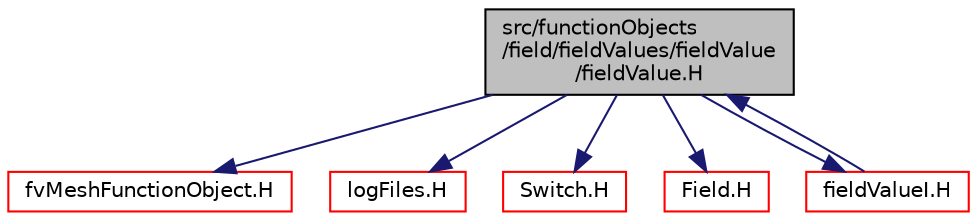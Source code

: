 digraph "src/functionObjects/field/fieldValues/fieldValue/fieldValue.H"
{
  bgcolor="transparent";
  edge [fontname="Helvetica",fontsize="10",labelfontname="Helvetica",labelfontsize="10"];
  node [fontname="Helvetica",fontsize="10",shape=record];
  Node0 [label="src/functionObjects\l/field/fieldValues/fieldValue\l/fieldValue.H",height=0.2,width=0.4,color="black", fillcolor="grey75", style="filled", fontcolor="black"];
  Node0 -> Node1 [color="midnightblue",fontsize="10",style="solid",fontname="Helvetica"];
  Node1 [label="fvMeshFunctionObject.H",height=0.2,width=0.4,color="red",URL="$a03443.html"];
  Node0 -> Node70 [color="midnightblue",fontsize="10",style="solid",fontname="Helvetica"];
  Node70 [label="logFiles.H",height=0.2,width=0.4,color="red",URL="$a09671.html"];
  Node0 -> Node57 [color="midnightblue",fontsize="10",style="solid",fontname="Helvetica"];
  Node57 [label="Switch.H",height=0.2,width=0.4,color="red",URL="$a12926.html"];
  Node0 -> Node106 [color="midnightblue",fontsize="10",style="solid",fontname="Helvetica"];
  Node106 [label="Field.H",height=0.2,width=0.4,color="red",URL="$a10289.html"];
  Node0 -> Node126 [color="midnightblue",fontsize="10",style="solid",fontname="Helvetica"];
  Node126 [label="fieldValueI.H",height=0.2,width=0.4,color="red",URL="$a04631.html"];
  Node126 -> Node0 [color="midnightblue",fontsize="10",style="solid",fontname="Helvetica"];
}
